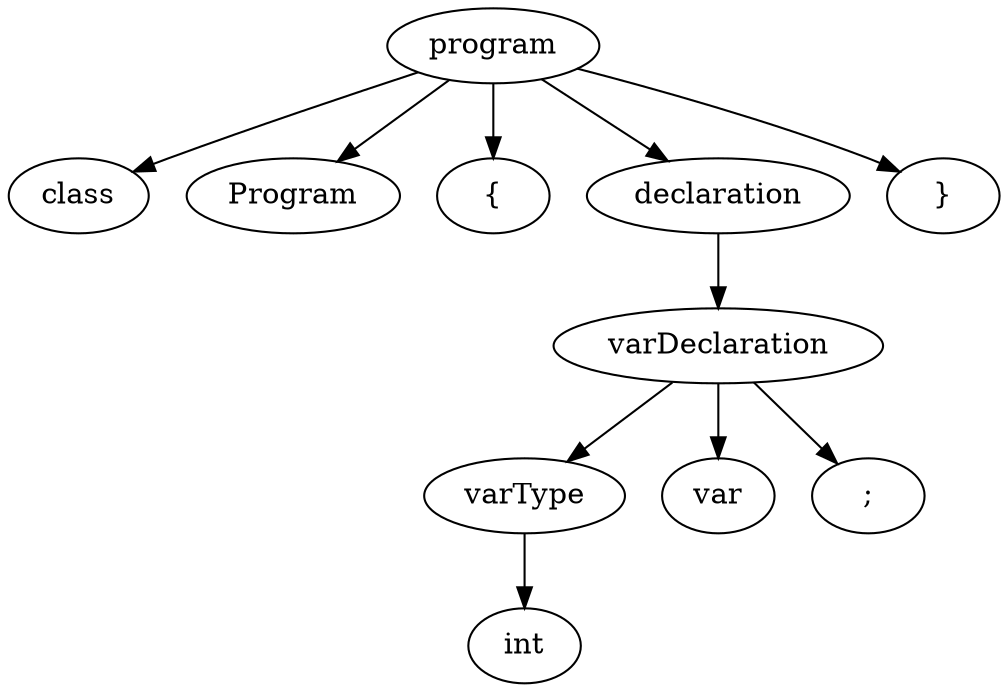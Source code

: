 // gramatic.gv
digraph Gramatica {
	0 [label=program]
	1 [label=class]
	0 -> 1
	2 [label=Program]
	0 -> 2
	3 [label="{"]
	0 -> 3
	4 [label=declaration]
	0 -> 4
	5 [label=varDeclaration]
	4 -> 5
	6 [label=varType]
	5 -> 6
	7 [label=int]
	6 -> 7
	8 [label=var]
	5 -> 8
	9 [label=";"]
	5 -> 9
	10 [label="}"]
	0 -> 10
}

